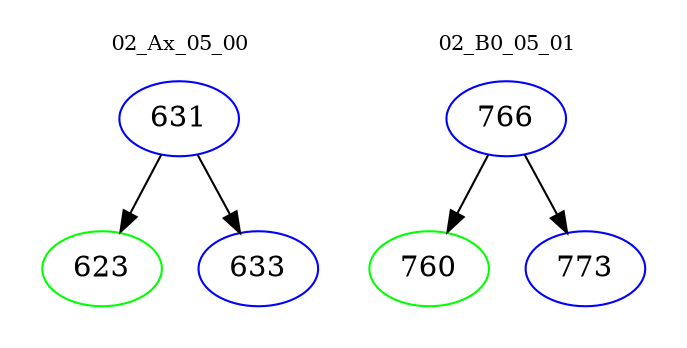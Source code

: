 digraph{
subgraph cluster_0 {
color = white
label = "02_Ax_05_00";
fontsize=10;
T0_631 [label="631", color="blue"]
T0_631 -> T0_623 [color="black"]
T0_623 [label="623", color="green"]
T0_631 -> T0_633 [color="black"]
T0_633 [label="633", color="blue"]
}
subgraph cluster_1 {
color = white
label = "02_B0_05_01";
fontsize=10;
T1_766 [label="766", color="blue"]
T1_766 -> T1_760 [color="black"]
T1_760 [label="760", color="green"]
T1_766 -> T1_773 [color="black"]
T1_773 [label="773", color="blue"]
}
}
